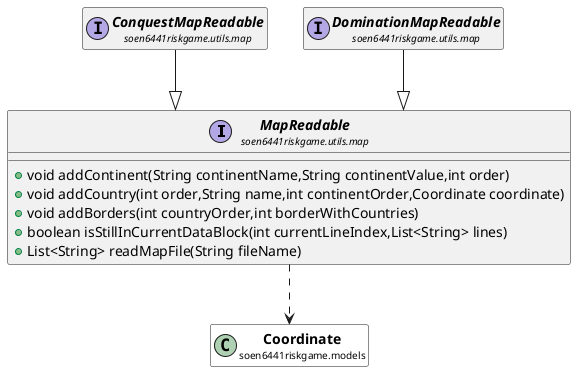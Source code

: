 @startuml

skinparam svgLinkTarget _parent
skinparam linetype ortho
set namespaceSeparator none
interface "<b><size:14>MapReadable</b>\n<size:10>soen6441riskgame.utils.map" as soen6441riskgame.utils.map.MapReadable  [[../../../soen6441riskgame/utils/map/MapReadable.html{soen6441riskgame.utils.map.MapReadable}]] {
+void addContinent(String continentName,String continentValue,int order)
+void addCountry(int order,String name,int continentOrder,Coordinate coordinate)
+void addBorders(int countryOrder,int borderWithCountries)
+boolean isStillInCurrentDataBlock(int currentLineIndex,List<String> lines)
+List<String> readMapFile(String fileName)
}


interface "<b><size:14>ConquestMapReadable</b>\n<size:10>soen6441riskgame.utils.map" as soen6441riskgame.utils.map.ConquestMapReadable  [[../../../soen6441riskgame/utils/map/ConquestMapReadable.html{soen6441riskgame.utils.map.ConquestMapReadable}]] {
}

hide soen6441riskgame.utils.map.ConquestMapReadable fields
hide soen6441riskgame.utils.map.ConquestMapReadable methods

soen6441riskgame.utils.map.ConquestMapReadable --|> soen6441riskgame.utils.map.MapReadable

interface "<b><size:14>DominationMapReadable</b>\n<size:10>soen6441riskgame.utils.map" as soen6441riskgame.utils.map.DominationMapReadable  [[../../../soen6441riskgame/utils/map/DominationMapReadable.html{soen6441riskgame.utils.map.DominationMapReadable}]] {
}

hide soen6441riskgame.utils.map.DominationMapReadable fields
hide soen6441riskgame.utils.map.DominationMapReadable methods

soen6441riskgame.utils.map.DominationMapReadable --|> soen6441riskgame.utils.map.MapReadable

class "<b><size:14>Coordinate</b>\n<size:10>soen6441riskgame.models" as soen6441riskgame.models.Coordinate  [[../../../soen6441riskgame/models/Coordinate.html{soen6441riskgame.models.Coordinate}]] #white {
}

hide soen6441riskgame.models.Coordinate fields
hide soen6441riskgame.models.Coordinate methods

soen6441riskgame.utils.map.MapReadable ..> soen6441riskgame.models.Coordinate



@enduml
